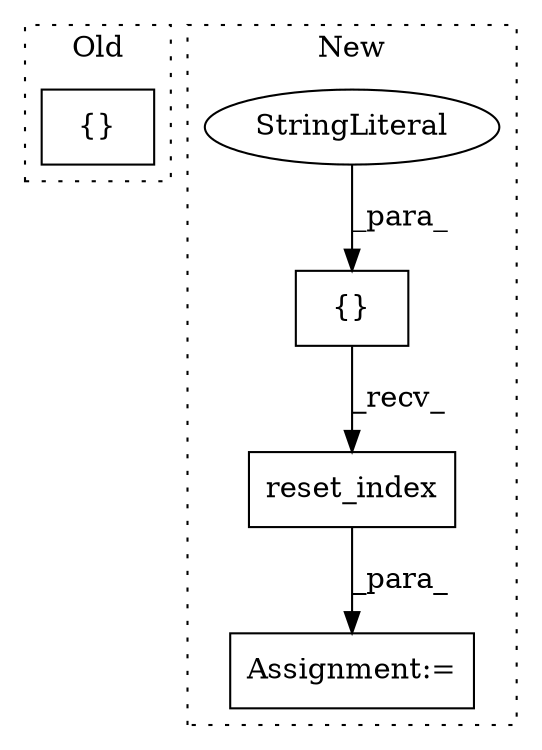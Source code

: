 digraph G {
subgraph cluster0 {
1 [label="{}" a="4" s="1035" l="2" shape="box"];
label = "Old";
style="dotted";
}
subgraph cluster1 {
2 [label="reset_index" a="32" s="854" l="13" shape="box"];
3 [label="{}" a="4" s="844,851" l="1,1" shape="box"];
4 [label="Assignment:=" a="7" s="1599" l="1" shape="box"];
5 [label="StringLiteral" a="45" s="845" l="6" shape="ellipse"];
label = "New";
style="dotted";
}
2 -> 4 [label="_para_"];
3 -> 2 [label="_recv_"];
5 -> 3 [label="_para_"];
}